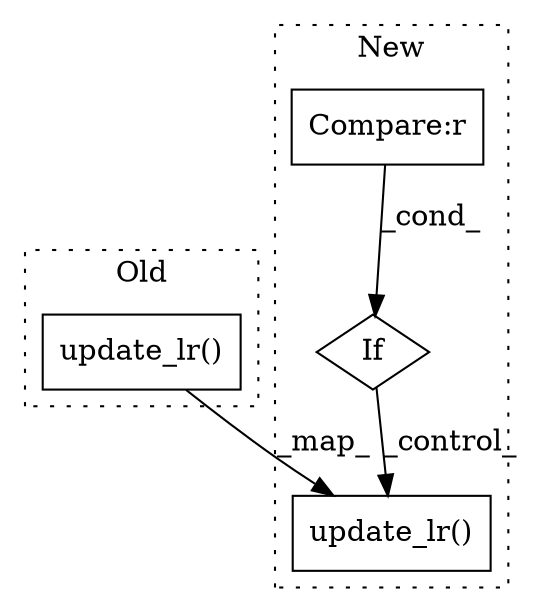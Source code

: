 digraph G {
subgraph cluster0 {
1 [label="update_lr()" a="75" s="9428" l="29" shape="box"];
label = "Old";
style="dotted";
}
subgraph cluster1 {
2 [label="update_lr()" a="75" s="9512" l="29" shape="box"];
3 [label="If" a="96" s="9467" l="3" shape="diamond"];
4 [label="Compare:r" a="40" s="9470" l="28" shape="box"];
label = "New";
style="dotted";
}
1 -> 2 [label="_map_"];
3 -> 2 [label="_control_"];
4 -> 3 [label="_cond_"];
}